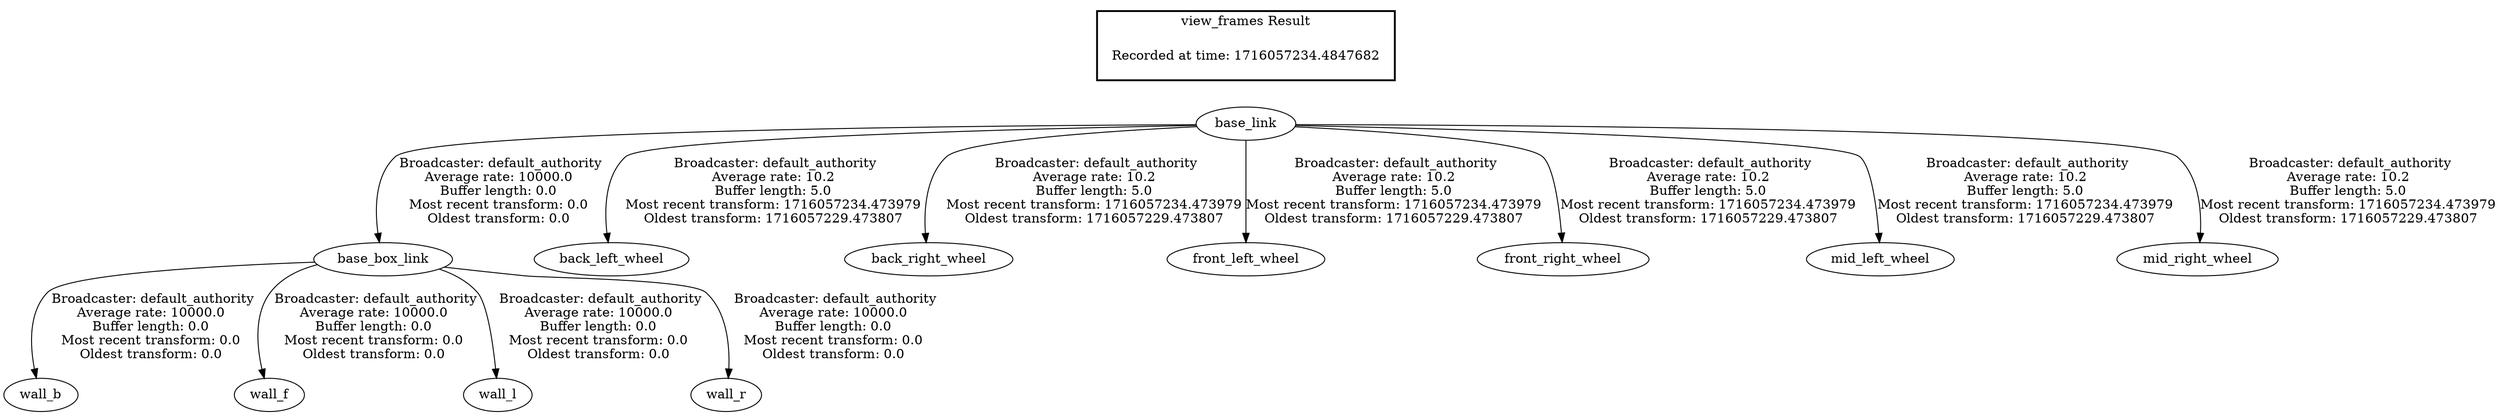 digraph G {
"base_link" -> "base_box_link"[label=" Broadcaster: default_authority\nAverage rate: 10000.0\nBuffer length: 0.0\nMost recent transform: 0.0\nOldest transform: 0.0\n"];
"base_box_link" -> "wall_b"[label=" Broadcaster: default_authority\nAverage rate: 10000.0\nBuffer length: 0.0\nMost recent transform: 0.0\nOldest transform: 0.0\n"];
"base_box_link" -> "wall_f"[label=" Broadcaster: default_authority\nAverage rate: 10000.0\nBuffer length: 0.0\nMost recent transform: 0.0\nOldest transform: 0.0\n"];
"base_box_link" -> "wall_l"[label=" Broadcaster: default_authority\nAverage rate: 10000.0\nBuffer length: 0.0\nMost recent transform: 0.0\nOldest transform: 0.0\n"];
"base_box_link" -> "wall_r"[label=" Broadcaster: default_authority\nAverage rate: 10000.0\nBuffer length: 0.0\nMost recent transform: 0.0\nOldest transform: 0.0\n"];
"base_link" -> "back_left_wheel"[label=" Broadcaster: default_authority\nAverage rate: 10.2\nBuffer length: 5.0\nMost recent transform: 1716057234.473979\nOldest transform: 1716057229.473807\n"];
"base_link" -> "back_right_wheel"[label=" Broadcaster: default_authority\nAverage rate: 10.2\nBuffer length: 5.0\nMost recent transform: 1716057234.473979\nOldest transform: 1716057229.473807\n"];
"base_link" -> "front_left_wheel"[label=" Broadcaster: default_authority\nAverage rate: 10.2\nBuffer length: 5.0\nMost recent transform: 1716057234.473979\nOldest transform: 1716057229.473807\n"];
"base_link" -> "front_right_wheel"[label=" Broadcaster: default_authority\nAverage rate: 10.2\nBuffer length: 5.0\nMost recent transform: 1716057234.473979\nOldest transform: 1716057229.473807\n"];
"base_link" -> "mid_left_wheel"[label=" Broadcaster: default_authority\nAverage rate: 10.2\nBuffer length: 5.0\nMost recent transform: 1716057234.473979\nOldest transform: 1716057229.473807\n"];
"base_link" -> "mid_right_wheel"[label=" Broadcaster: default_authority\nAverage rate: 10.2\nBuffer length: 5.0\nMost recent transform: 1716057234.473979\nOldest transform: 1716057229.473807\n"];
edge [style=invis];
 subgraph cluster_legend { style=bold; color=black; label ="view_frames Result";
"Recorded at time: 1716057234.4847682"[ shape=plaintext ] ;
}->"base_link";
}